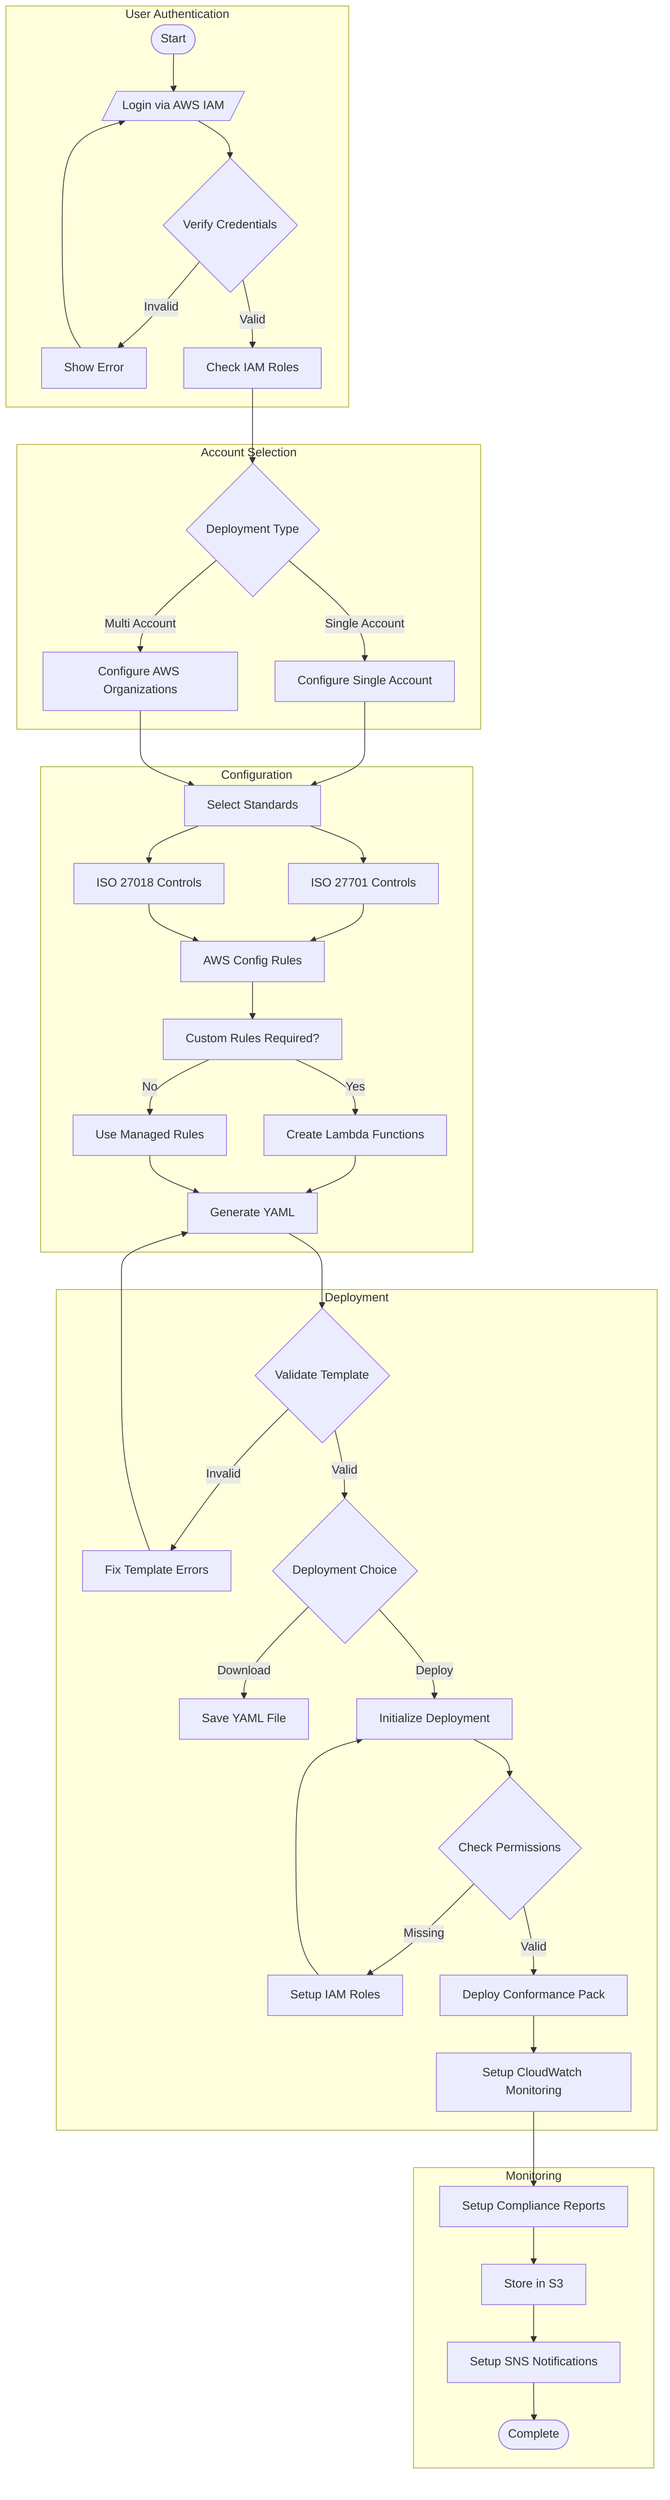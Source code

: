 flowchart TD
    subgraph User Authentication
        Start([Start]) --> Login[/Login via AWS IAM/]
        Login --> Verify{Verify Credentials}
        Verify -->|Invalid| RetryAuth[Show Error]
        RetryAuth --> Login
        Verify -->|Valid| Roles[Check IAM Roles]
    end

    subgraph Account Selection
        Roles --> AccountType{Deployment Type}
        AccountType -->|Single Account| SingleSetup[Configure Single Account]
        AccountType -->|Multi Account| OrgSetup[Configure AWS Organizations]
    end

    subgraph Configuration
        SingleSetup --> Standards[Select Standards]
        OrgSetup --> Standards
        Standards --> ISO27701[ISO 27701 Controls]
        Standards --> ISO27018[ISO 27018 Controls]
        
        ISO27701 --> Rules[AWS Config Rules]
        ISO27018 --> Rules
        
        Rules --> CustomRules[Custom Rules Required?]
        CustomRules -->|Yes| CreateLambda[Create Lambda Functions]
        CustomRules -->|No| UseManaged[Use Managed Rules]
        
        CreateLambda --> GenYAML[Generate YAML]
        UseManaged --> GenYAML
    end

    subgraph Deployment
        GenYAML --> Validate{Validate Template}
        Validate -->|Invalid| FixErrors[Fix Template Errors]
        FixErrors --> GenYAML
        
        Validate -->|Valid| DeployType{Deployment Choice}
        DeployType -->|Download| SaveYAML[Save YAML File]
        DeployType -->|Deploy| InitDeploy[Initialize Deployment]
        
        InitDeploy --> CheckPerms{Check Permissions}
        CheckPerms -->|Missing| SetupIAM[Setup IAM Roles]
        SetupIAM --> InitDeploy
        
        CheckPerms -->|Valid| DeployPack[Deploy Conformance Pack]
        DeployPack --> Monitor[Setup CloudWatch Monitoring]
    end

    subgraph Monitoring
        Monitor --> Reports[Setup Compliance Reports]
        Reports --> S3Store[Store in S3]
        S3Store --> Notify[Setup SNS Notifications]
        Notify --> End([Complete])
    end